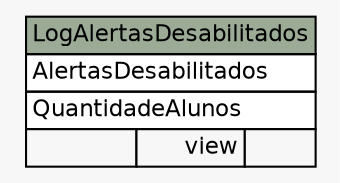 // dot 2.36.0 on Linux 3.13.0-24-generic
// SchemaSpy rev 590
digraph "LogAlertasDesabilitados" {
  graph [
    rankdir="RL"
    bgcolor="#f7f7f7"
    nodesep="0.18"
    ranksep="0.46"
    fontname="Helvetica"
    fontsize="11"
  ];
  node [
    fontname="Helvetica"
    fontsize="11"
    shape="plaintext"
  ];
  edge [
    arrowsize="0.8"
  ];
  "LogAlertasDesabilitados" [
    label=<
    <TABLE BORDER="0" CELLBORDER="1" CELLSPACING="0" BGCOLOR="#ffffff">
      <TR><TD COLSPAN="3" BGCOLOR="#9bab96" ALIGN="CENTER">LogAlertasDesabilitados</TD></TR>
      <TR><TD PORT="AlertasDesabilitados" COLSPAN="3" ALIGN="LEFT">AlertasDesabilitados</TD></TR>
      <TR><TD PORT="QuantidadeAlunos" COLSPAN="3" ALIGN="LEFT">QuantidadeAlunos</TD></TR>
      <TR><TD ALIGN="LEFT" BGCOLOR="#f7f7f7">  </TD><TD ALIGN="RIGHT" BGCOLOR="#f7f7f7">view</TD><TD ALIGN="RIGHT" BGCOLOR="#f7f7f7">  </TD></TR>
    </TABLE>>
    URL="tables/LogAlertasDesabilitados.html"
    tooltip="LogAlertasDesabilitados"
  ];
}
